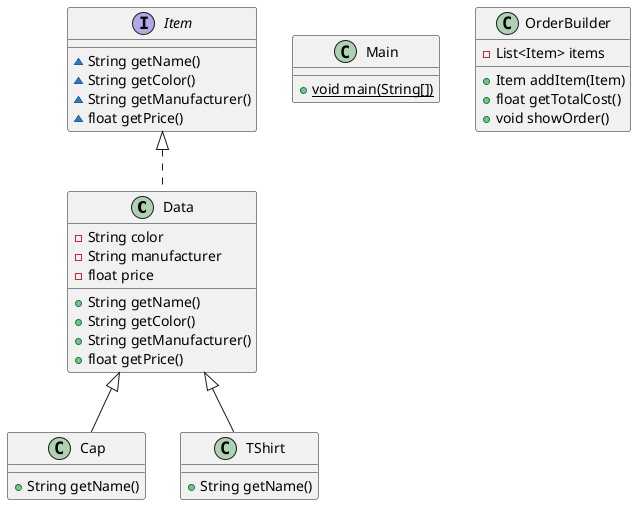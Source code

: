 @startuml
class Data {
- String color
- String manufacturer
- float price
+ String getName()
+ String getColor()
+ String getManufacturer()
+ float getPrice()
}
class Main {
+ {static} void main(String[])
}
interface Item {
~ String getName()
~ String getColor()
~ String getManufacturer()
~ float getPrice()
}
class OrderBuilder {
- List<Item> items
+ Item addItem(Item)
+ float getTotalCost()
+ void showOrder()
}
class Cap {
+ String getName()
}
class TShirt {
+ String getName()
}


Item <|.. Data
Data <|-- Cap
Data <|-- TShirt
@enduml